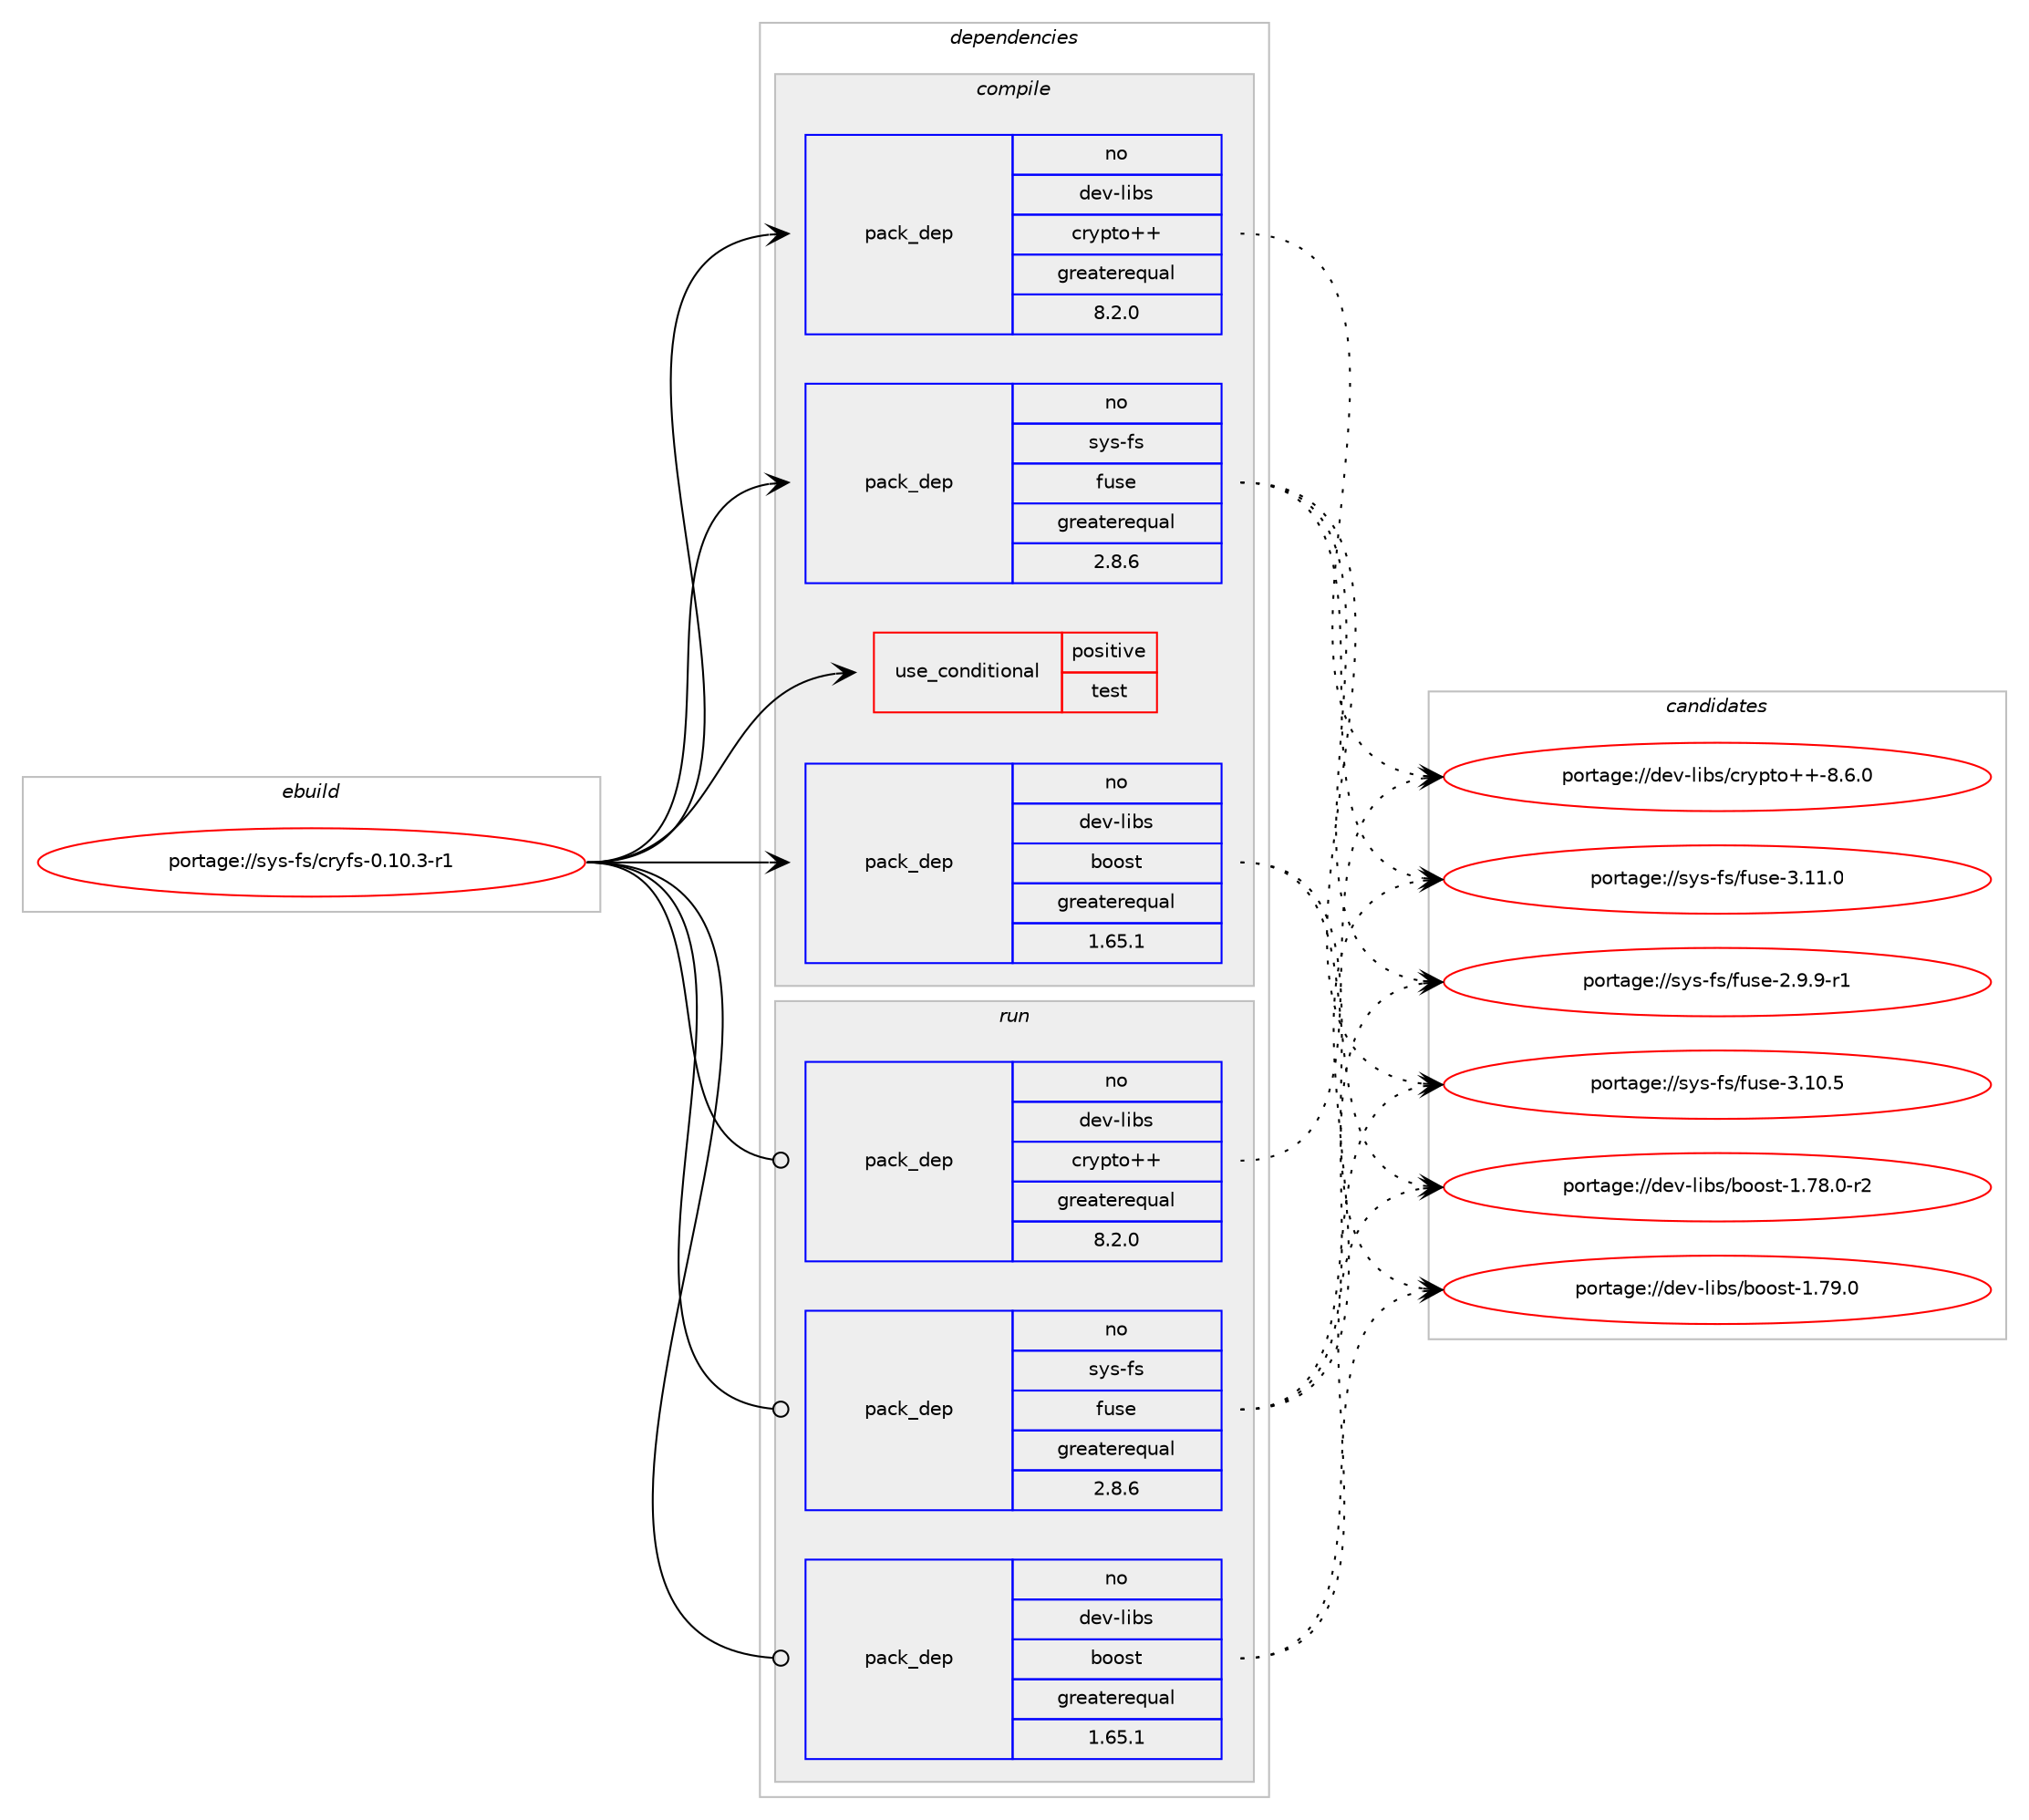 digraph prolog {

# *************
# Graph options
# *************

newrank=true;
concentrate=true;
compound=true;
graph [rankdir=LR,fontname=Helvetica,fontsize=10,ranksep=1.5];#, ranksep=2.5, nodesep=0.2];
edge  [arrowhead=vee];
node  [fontname=Helvetica,fontsize=10];

# **********
# The ebuild
# **********

subgraph cluster_leftcol {
color=gray;
rank=same;
label=<<i>ebuild</i>>;
id [label="portage://sys-fs/cryfs-0.10.3-r1", color=red, width=4, href="../sys-fs/cryfs-0.10.3-r1.svg"];
}

# ****************
# The dependencies
# ****************

subgraph cluster_midcol {
color=gray;
label=<<i>dependencies</i>>;
subgraph cluster_compile {
fillcolor="#eeeeee";
style=filled;
label=<<i>compile</i>>;
subgraph cond529 {
dependency1846 [label=<<TABLE BORDER="0" CELLBORDER="1" CELLSPACING="0" CELLPADDING="4"><TR><TD ROWSPAN="3" CELLPADDING="10">use_conditional</TD></TR><TR><TD>positive</TD></TR><TR><TD>test</TD></TR></TABLE>>, shape=none, color=red];
# *** BEGIN UNKNOWN DEPENDENCY TYPE (TODO) ***
# dependency1846 -> package_dependency(portage://sys-fs/cryfs-0.10.3-r1,install,no,dev-cpp,gtest,none,[,,],[],[])
# *** END UNKNOWN DEPENDENCY TYPE (TODO) ***

}
id:e -> dependency1846:w [weight=20,style="solid",arrowhead="vee"];
subgraph pack1304 {
dependency1847 [label=<<TABLE BORDER="0" CELLBORDER="1" CELLSPACING="0" CELLPADDING="4" WIDTH="220"><TR><TD ROWSPAN="6" CELLPADDING="30">pack_dep</TD></TR><TR><TD WIDTH="110">no</TD></TR><TR><TD>dev-libs</TD></TR><TR><TD>boost</TD></TR><TR><TD>greaterequal</TD></TR><TR><TD>1.65.1</TD></TR></TABLE>>, shape=none, color=blue];
}
id:e -> dependency1847:w [weight=20,style="solid",arrowhead="vee"];
subgraph pack1305 {
dependency1848 [label=<<TABLE BORDER="0" CELLBORDER="1" CELLSPACING="0" CELLPADDING="4" WIDTH="220"><TR><TD ROWSPAN="6" CELLPADDING="30">pack_dep</TD></TR><TR><TD WIDTH="110">no</TD></TR><TR><TD>dev-libs</TD></TR><TR><TD>crypto++</TD></TR><TR><TD>greaterequal</TD></TR><TR><TD>8.2.0</TD></TR></TABLE>>, shape=none, color=blue];
}
id:e -> dependency1848:w [weight=20,style="solid",arrowhead="vee"];
# *** BEGIN UNKNOWN DEPENDENCY TYPE (TODO) ***
# id -> package_dependency(portage://sys-fs/cryfs-0.10.3-r1,install,no,dev-libs,openssl,none,[,,],[slot(0),equal],[])
# *** END UNKNOWN DEPENDENCY TYPE (TODO) ***

# *** BEGIN UNKNOWN DEPENDENCY TYPE (TODO) ***
# id -> package_dependency(portage://sys-fs/cryfs-0.10.3-r1,install,no,net-misc,curl,none,[,,],any_same_slot,[])
# *** END UNKNOWN DEPENDENCY TYPE (TODO) ***

subgraph pack1306 {
dependency1849 [label=<<TABLE BORDER="0" CELLBORDER="1" CELLSPACING="0" CELLPADDING="4" WIDTH="220"><TR><TD ROWSPAN="6" CELLPADDING="30">pack_dep</TD></TR><TR><TD WIDTH="110">no</TD></TR><TR><TD>sys-fs</TD></TR><TR><TD>fuse</TD></TR><TR><TD>greaterequal</TD></TR><TR><TD>2.8.6</TD></TR></TABLE>>, shape=none, color=blue];
}
id:e -> dependency1849:w [weight=20,style="solid",arrowhead="vee"];
}
subgraph cluster_compileandrun {
fillcolor="#eeeeee";
style=filled;
label=<<i>compile and run</i>>;
}
subgraph cluster_run {
fillcolor="#eeeeee";
style=filled;
label=<<i>run</i>>;
subgraph pack1307 {
dependency1850 [label=<<TABLE BORDER="0" CELLBORDER="1" CELLSPACING="0" CELLPADDING="4" WIDTH="220"><TR><TD ROWSPAN="6" CELLPADDING="30">pack_dep</TD></TR><TR><TD WIDTH="110">no</TD></TR><TR><TD>dev-libs</TD></TR><TR><TD>boost</TD></TR><TR><TD>greaterequal</TD></TR><TR><TD>1.65.1</TD></TR></TABLE>>, shape=none, color=blue];
}
id:e -> dependency1850:w [weight=20,style="solid",arrowhead="odot"];
subgraph pack1308 {
dependency1851 [label=<<TABLE BORDER="0" CELLBORDER="1" CELLSPACING="0" CELLPADDING="4" WIDTH="220"><TR><TD ROWSPAN="6" CELLPADDING="30">pack_dep</TD></TR><TR><TD WIDTH="110">no</TD></TR><TR><TD>dev-libs</TD></TR><TR><TD>crypto++</TD></TR><TR><TD>greaterequal</TD></TR><TR><TD>8.2.0</TD></TR></TABLE>>, shape=none, color=blue];
}
id:e -> dependency1851:w [weight=20,style="solid",arrowhead="odot"];
# *** BEGIN UNKNOWN DEPENDENCY TYPE (TODO) ***
# id -> package_dependency(portage://sys-fs/cryfs-0.10.3-r1,run,no,dev-libs,openssl,none,[,,],[slot(0),equal],[])
# *** END UNKNOWN DEPENDENCY TYPE (TODO) ***

# *** BEGIN UNKNOWN DEPENDENCY TYPE (TODO) ***
# id -> package_dependency(portage://sys-fs/cryfs-0.10.3-r1,run,no,net-misc,curl,none,[,,],any_same_slot,[])
# *** END UNKNOWN DEPENDENCY TYPE (TODO) ***

subgraph pack1309 {
dependency1852 [label=<<TABLE BORDER="0" CELLBORDER="1" CELLSPACING="0" CELLPADDING="4" WIDTH="220"><TR><TD ROWSPAN="6" CELLPADDING="30">pack_dep</TD></TR><TR><TD WIDTH="110">no</TD></TR><TR><TD>sys-fs</TD></TR><TR><TD>fuse</TD></TR><TR><TD>greaterequal</TD></TR><TR><TD>2.8.6</TD></TR></TABLE>>, shape=none, color=blue];
}
id:e -> dependency1852:w [weight=20,style="solid",arrowhead="odot"];
}
}

# **************
# The candidates
# **************

subgraph cluster_choices {
rank=same;
color=gray;
label=<<i>candidates</i>>;

subgraph choice1304 {
color=black;
nodesep=1;
choice10010111845108105981154798111111115116454946555646484511450 [label="portage://dev-libs/boost-1.78.0-r2", color=red, width=4,href="../dev-libs/boost-1.78.0-r2.svg"];
choice1001011184510810598115479811111111511645494655574648 [label="portage://dev-libs/boost-1.79.0", color=red, width=4,href="../dev-libs/boost-1.79.0.svg"];
dependency1847:e -> choice10010111845108105981154798111111115116454946555646484511450:w [style=dotted,weight="100"];
dependency1847:e -> choice1001011184510810598115479811111111511645494655574648:w [style=dotted,weight="100"];
}
subgraph choice1305 {
color=black;
nodesep=1;
choice100101118451081059811547991141211121161114343455646544648 [label="portage://dev-libs/crypto++-8.6.0", color=red, width=4,href="../dev-libs/crypto++-8.6.0.svg"];
dependency1848:e -> choice100101118451081059811547991141211121161114343455646544648:w [style=dotted,weight="100"];
}
subgraph choice1306 {
color=black;
nodesep=1;
choice11512111545102115471021171151014550465746574511449 [label="portage://sys-fs/fuse-2.9.9-r1", color=red, width=4,href="../sys-fs/fuse-2.9.9-r1.svg"];
choice115121115451021154710211711510145514649484653 [label="portage://sys-fs/fuse-3.10.5", color=red, width=4,href="../sys-fs/fuse-3.10.5.svg"];
choice115121115451021154710211711510145514649494648 [label="portage://sys-fs/fuse-3.11.0", color=red, width=4,href="../sys-fs/fuse-3.11.0.svg"];
dependency1849:e -> choice11512111545102115471021171151014550465746574511449:w [style=dotted,weight="100"];
dependency1849:e -> choice115121115451021154710211711510145514649484653:w [style=dotted,weight="100"];
dependency1849:e -> choice115121115451021154710211711510145514649494648:w [style=dotted,weight="100"];
}
subgraph choice1307 {
color=black;
nodesep=1;
choice10010111845108105981154798111111115116454946555646484511450 [label="portage://dev-libs/boost-1.78.0-r2", color=red, width=4,href="../dev-libs/boost-1.78.0-r2.svg"];
choice1001011184510810598115479811111111511645494655574648 [label="portage://dev-libs/boost-1.79.0", color=red, width=4,href="../dev-libs/boost-1.79.0.svg"];
dependency1850:e -> choice10010111845108105981154798111111115116454946555646484511450:w [style=dotted,weight="100"];
dependency1850:e -> choice1001011184510810598115479811111111511645494655574648:w [style=dotted,weight="100"];
}
subgraph choice1308 {
color=black;
nodesep=1;
choice100101118451081059811547991141211121161114343455646544648 [label="portage://dev-libs/crypto++-8.6.0", color=red, width=4,href="../dev-libs/crypto++-8.6.0.svg"];
dependency1851:e -> choice100101118451081059811547991141211121161114343455646544648:w [style=dotted,weight="100"];
}
subgraph choice1309 {
color=black;
nodesep=1;
choice11512111545102115471021171151014550465746574511449 [label="portage://sys-fs/fuse-2.9.9-r1", color=red, width=4,href="../sys-fs/fuse-2.9.9-r1.svg"];
choice115121115451021154710211711510145514649484653 [label="portage://sys-fs/fuse-3.10.5", color=red, width=4,href="../sys-fs/fuse-3.10.5.svg"];
choice115121115451021154710211711510145514649494648 [label="portage://sys-fs/fuse-3.11.0", color=red, width=4,href="../sys-fs/fuse-3.11.0.svg"];
dependency1852:e -> choice11512111545102115471021171151014550465746574511449:w [style=dotted,weight="100"];
dependency1852:e -> choice115121115451021154710211711510145514649484653:w [style=dotted,weight="100"];
dependency1852:e -> choice115121115451021154710211711510145514649494648:w [style=dotted,weight="100"];
}
}

}
